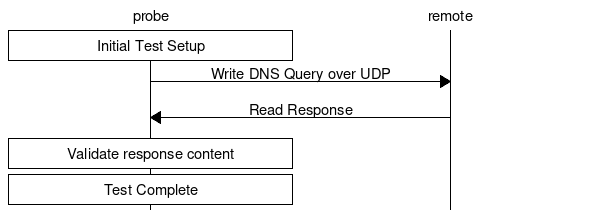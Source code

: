 msc {
  probe,remote;

  probe box probe [label="Initial Test Setup"];
  probe=>remote [ label = "Write DNS Query over UDP" ];
  probe<=remote [ label = "Read Response" ];
  probe box probe [label="Validate response content"];
  probe box probe [label="Test Complete"];
}